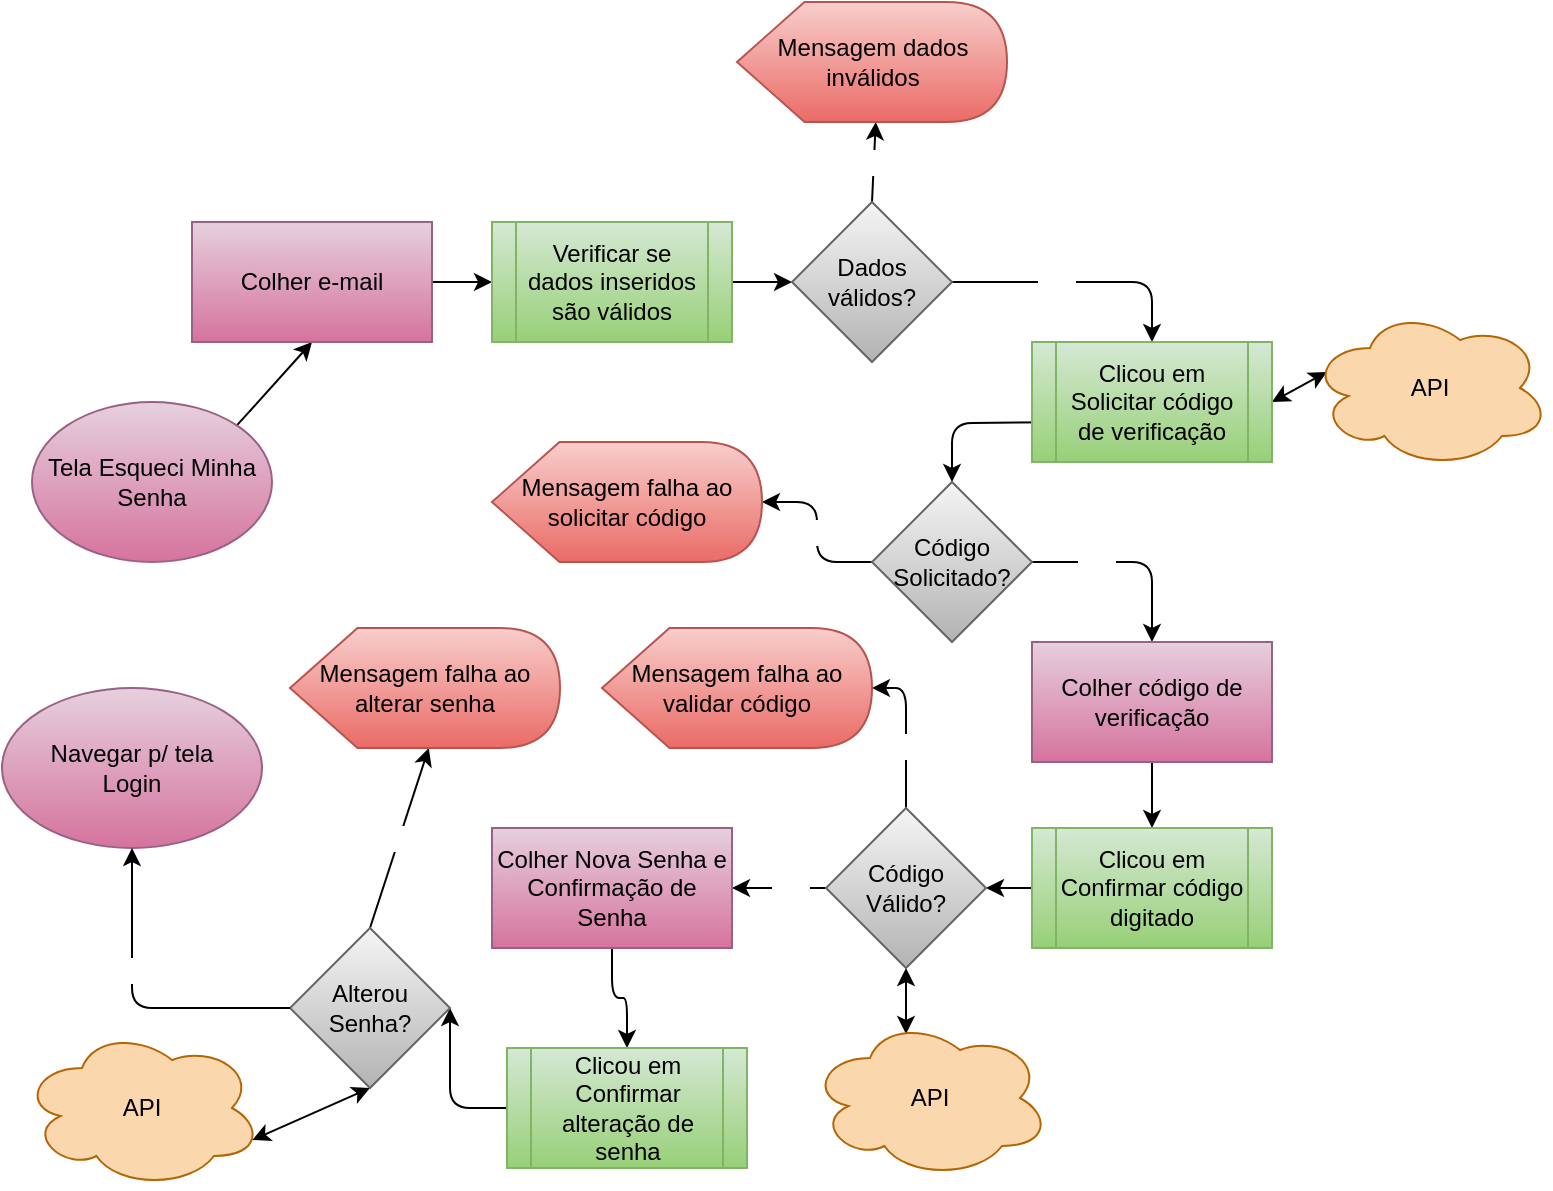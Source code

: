 <mxfile>
    <diagram id="hafGD2FYq9tdRyy5QDzc" name="Página-1">
        <mxGraphModel dx="802" dy="635" grid="1" gridSize="10" guides="1" tooltips="1" connect="1" arrows="1" fold="1" page="1" pageScale="1" pageWidth="827" pageHeight="1169" math="0" shadow="0">
            <root>
                <mxCell id="0"/>
                <mxCell id="1" parent="0"/>
                <mxCell id="21" value="" style="edgeStyle=none;html=1;fontColor=#000000;exitX=1;exitY=0;exitDx=0;exitDy=0;entryX=0.5;entryY=1;entryDx=0;entryDy=0;" parent="1" source="13" target="20" edge="1">
                    <mxGeometry relative="1" as="geometry"/>
                </mxCell>
                <mxCell id="13" value="Tela Esqueci Minha Senha" style="ellipse;whiteSpace=wrap;html=1;fillColor=#e6d0de;strokeColor=#996185;fontStyle=0;gradientColor=#d5739d;fontColor=#000000;" parent="1" vertex="1">
                    <mxGeometry x="21" y="217" width="120" height="80" as="geometry"/>
                </mxCell>
                <mxCell id="27" style="edgeStyle=none;html=1;exitX=1;exitY=0.5;exitDx=0;exitDy=0;entryX=0;entryY=0.5;entryDx=0;entryDy=0;fontColor=#000000;" parent="1" source="20" target="26" edge="1">
                    <mxGeometry relative="1" as="geometry"/>
                </mxCell>
                <mxCell id="20" value="Colher e-mail" style="whiteSpace=wrap;html=1;fillColor=#e6d0de;strokeColor=#996185;fontColor=#000000;fontStyle=0;gradientColor=#d5739d;" parent="1" vertex="1">
                    <mxGeometry x="101" y="127" width="120" height="60" as="geometry"/>
                </mxCell>
                <mxCell id="31" style="edgeStyle=none;html=1;entryX=0;entryY=0.5;entryDx=0;entryDy=0;fontColor=#000000;" parent="1" source="26" target="30" edge="1">
                    <mxGeometry relative="1" as="geometry"/>
                </mxCell>
                <mxCell id="26" value="Verificar se dados inseridos são válidos" style="shape=process;whiteSpace=wrap;html=1;backgroundOutline=1;fillColor=#d5e8d4;gradientColor=#97d077;strokeColor=#82b366;fontColor=#000000;" parent="1" vertex="1">
                    <mxGeometry x="251" y="127" width="120" height="60" as="geometry"/>
                </mxCell>
                <mxCell id="32" value="Sim" style="edgeStyle=orthogonalEdgeStyle;html=1;exitX=1;exitY=0.5;exitDx=0;exitDy=0;fontColor=#FFFFFF;entryX=0.5;entryY=0;entryDx=0;entryDy=0;" parent="1" source="30" target="36" edge="1">
                    <mxGeometry x="-0.2" relative="1" as="geometry">
                        <mxPoint x="521" y="157" as="targetPoint"/>
                        <mxPoint as="offset"/>
                    </mxGeometry>
                </mxCell>
                <mxCell id="33" value="Não" style="edgeStyle=none;html=1;fontColor=#FFFFFF;exitX=0.5;exitY=0;exitDx=0;exitDy=0;entryX=0;entryY=0;entryDx=69.375;entryDy=60;entryPerimeter=0;" parent="1" source="30" target="34" edge="1">
                    <mxGeometry relative="1" as="geometry">
                        <mxPoint x="581" y="117" as="targetPoint"/>
                        <mxPoint x="441" y="107" as="sourcePoint"/>
                        <mxPoint as="offset"/>
                    </mxGeometry>
                </mxCell>
                <mxCell id="30" value="Dados válidos?" style="rhombus;whiteSpace=wrap;html=1;fillColor=#f5f5f5;gradientColor=#b3b3b3;strokeColor=#666666;fontColor=#000000;" parent="1" vertex="1">
                    <mxGeometry x="401" y="117" width="80" height="80" as="geometry"/>
                </mxCell>
                <mxCell id="34" value="Mensagem dados inválidos" style="shape=display;whiteSpace=wrap;html=1;fillColor=#f8cecc;gradientColor=#ea6b66;strokeColor=#b85450;fontColor=#000000;" parent="1" vertex="1">
                    <mxGeometry x="373.5" y="17" width="135" height="60" as="geometry"/>
                </mxCell>
                <mxCell id="41" style="edgeStyle=orthogonalEdgeStyle;html=1;entryX=0.5;entryY=0;entryDx=0;entryDy=0;fontColor=#FFFFFF;" parent="1" target="37" edge="1">
                    <mxGeometry relative="1" as="geometry">
                        <mxPoint x="561" y="227" as="sourcePoint"/>
                    </mxGeometry>
                </mxCell>
                <mxCell id="51" style="edgeStyle=none;html=1;exitX=1;exitY=0.5;exitDx=0;exitDy=0;entryX=0.07;entryY=0.4;entryDx=0;entryDy=0;entryPerimeter=0;fontColor=#000000;startArrow=classic;startFill=1;" edge="1" parent="1" source="36" target="49">
                    <mxGeometry relative="1" as="geometry"/>
                </mxCell>
                <mxCell id="36" value="Clicou em Solicitar código de verificação" style="shape=process;whiteSpace=wrap;html=1;backgroundOutline=1;fillColor=#d5e8d4;gradientColor=#97d077;strokeColor=#82b366;fontColor=#000000;" parent="1" vertex="1">
                    <mxGeometry x="521" y="187" width="120" height="60" as="geometry"/>
                </mxCell>
                <mxCell id="42" value="Sim" style="edgeStyle=orthogonalEdgeStyle;html=1;fontColor=#FFFFFF;exitX=1;exitY=0.5;exitDx=0;exitDy=0;entryX=0.5;entryY=0;entryDx=0;entryDy=0;" parent="1" source="37" target="53" edge="1">
                    <mxGeometry x="-0.368" relative="1" as="geometry">
                        <mxPoint x="501" y="317" as="sourcePoint"/>
                        <Array as="points">
                            <mxPoint x="581" y="297"/>
                        </Array>
                        <mxPoint as="offset"/>
                        <mxPoint x="640" y="300" as="targetPoint"/>
                    </mxGeometry>
                </mxCell>
                <mxCell id="43" style="edgeStyle=orthogonalEdgeStyle;html=1;fontColor=#FFFFFF;entryX=1;entryY=0.5;entryDx=0;entryDy=0;entryPerimeter=0;exitX=0;exitY=0.5;exitDx=0;exitDy=0;" parent="1" source="37" target="44" edge="1">
                    <mxGeometry relative="1" as="geometry">
                        <mxPoint x="386" y="267" as="targetPoint"/>
                        <mxPoint x="440" y="300" as="sourcePoint"/>
                    </mxGeometry>
                </mxCell>
                <mxCell id="46" value="Não" style="edgeLabel;html=1;align=center;verticalAlign=middle;resizable=0;points=[];fontColor=#FFFFFF;" parent="43" vertex="1" connectable="0">
                    <mxGeometry x="0.012" y="4" relative="1" as="geometry">
                        <mxPoint x="1" as="offset"/>
                    </mxGeometry>
                </mxCell>
                <mxCell id="37" value="Código Solicitado?" style="rhombus;whiteSpace=wrap;html=1;fillColor=#f5f5f5;gradientColor=#b3b3b3;strokeColor=#666666;fontColor=#000000;" parent="1" vertex="1">
                    <mxGeometry x="441" y="257" width="80" height="80" as="geometry"/>
                </mxCell>
                <mxCell id="44" value="Mensagem falha ao solicitar código" style="shape=display;whiteSpace=wrap;html=1;fillColor=#f8cecc;gradientColor=#ea6b66;strokeColor=#b85450;fontColor=#000000;" parent="1" vertex="1">
                    <mxGeometry x="251" y="237" width="135" height="60" as="geometry"/>
                </mxCell>
                <mxCell id="49" value="API" style="ellipse;shape=cloud;whiteSpace=wrap;html=1;fillColor=#fad7ac;strokeColor=#b46504;fontColor=#000000;" vertex="1" parent="1">
                    <mxGeometry x="660" y="170" width="120" height="80" as="geometry"/>
                </mxCell>
                <mxCell id="52" value="Navegar p/ tela&lt;br&gt;Login" style="ellipse;whiteSpace=wrap;html=1;fillColor=#e6d0de;strokeColor=#996185;gradientColor=#d5739d;fontColor=#000000;" vertex="1" parent="1">
                    <mxGeometry x="6" y="360" width="130" height="80" as="geometry"/>
                </mxCell>
                <mxCell id="56" style="edgeStyle=none;html=1;exitX=0.5;exitY=1;exitDx=0;exitDy=0;entryX=0.5;entryY=0;entryDx=0;entryDy=0;fontColor=#000000;" edge="1" parent="1" source="53" target="55">
                    <mxGeometry relative="1" as="geometry"/>
                </mxCell>
                <mxCell id="53" value="Colher código de verificação" style="whiteSpace=wrap;html=1;fillColor=#e6d0de;strokeColor=#996185;fontColor=#000000;fontStyle=0;gradientColor=#d5739d;" vertex="1" parent="1">
                    <mxGeometry x="521" y="337" width="120" height="60" as="geometry"/>
                </mxCell>
                <mxCell id="58" style="edgeStyle=none;html=1;entryX=1;entryY=0.5;entryDx=0;entryDy=0;fontColor=#000000;" edge="1" parent="1" source="55" target="57">
                    <mxGeometry relative="1" as="geometry"/>
                </mxCell>
                <mxCell id="55" value="Clicou em Confirmar código digitado" style="shape=process;whiteSpace=wrap;html=1;backgroundOutline=1;fillColor=#d5e8d4;gradientColor=#97d077;strokeColor=#82b366;fontColor=#000000;" vertex="1" parent="1">
                    <mxGeometry x="521" y="430" width="120" height="60" as="geometry"/>
                </mxCell>
                <mxCell id="60" style="edgeStyle=none;html=1;exitX=0.5;exitY=1;exitDx=0;exitDy=0;entryX=0.4;entryY=0.1;entryDx=0;entryDy=0;entryPerimeter=0;fontColor=#000000;startArrow=classic;startFill=1;" edge="1" parent="1" source="57" target="59">
                    <mxGeometry relative="1" as="geometry"/>
                </mxCell>
                <mxCell id="61" value="Não" style="edgeStyle=orthogonalEdgeStyle;html=1;fontColor=#FFFFFF;startArrow=none;startFill=0;entryX=1;entryY=0.5;entryDx=0;entryDy=0;entryPerimeter=0;exitX=0.5;exitY=0;exitDx=0;exitDy=0;" edge="1" parent="1" source="57" target="62">
                    <mxGeometry x="-0.2" relative="1" as="geometry">
                        <mxPoint x="410" y="380" as="targetPoint"/>
                        <mxPoint as="offset"/>
                    </mxGeometry>
                </mxCell>
                <mxCell id="64" value="Sim" style="edgeStyle=orthogonalEdgeStyle;html=1;exitX=0;exitY=0.5;exitDx=0;exitDy=0;entryX=1;entryY=0.5;entryDx=0;entryDy=0;fontColor=#FFFFFF;startArrow=none;startFill=0;" edge="1" parent="1" source="57" target="63">
                    <mxGeometry x="-0.234" relative="1" as="geometry">
                        <mxPoint as="offset"/>
                    </mxGeometry>
                </mxCell>
                <mxCell id="57" value="Código Válido?" style="rhombus;whiteSpace=wrap;html=1;fillColor=#f5f5f5;gradientColor=#b3b3b3;strokeColor=#666666;fontColor=#000000;" vertex="1" parent="1">
                    <mxGeometry x="418" y="420" width="80" height="80" as="geometry"/>
                </mxCell>
                <mxCell id="59" value="API" style="ellipse;shape=cloud;whiteSpace=wrap;html=1;fillColor=#fad7ac;strokeColor=#b46504;fontColor=#000000;" vertex="1" parent="1">
                    <mxGeometry x="410" y="525" width="120" height="80" as="geometry"/>
                </mxCell>
                <mxCell id="62" value="Mensagem falha ao validar código" style="shape=display;whiteSpace=wrap;html=1;fillColor=#f8cecc;gradientColor=#ea6b66;strokeColor=#b85450;fontColor=#000000;" vertex="1" parent="1">
                    <mxGeometry x="306" y="330" width="135" height="60" as="geometry"/>
                </mxCell>
                <mxCell id="66" style="edgeStyle=orthogonalEdgeStyle;html=1;exitX=0.5;exitY=1;exitDx=0;exitDy=0;entryX=0.5;entryY=0;entryDx=0;entryDy=0;fontColor=#FFFFFF;startArrow=none;startFill=0;" edge="1" parent="1" source="63" target="65">
                    <mxGeometry relative="1" as="geometry"/>
                </mxCell>
                <mxCell id="63" value="Colher Nova Senha e Confirmação de Senha" style="whiteSpace=wrap;html=1;fillColor=#e6d0de;strokeColor=#996185;fontColor=#000000;fontStyle=0;gradientColor=#d5739d;" vertex="1" parent="1">
                    <mxGeometry x="251" y="430" width="120" height="60" as="geometry"/>
                </mxCell>
                <mxCell id="68" style="edgeStyle=orthogonalEdgeStyle;html=1;exitX=0;exitY=0.5;exitDx=0;exitDy=0;fontColor=#FFFFFF;startArrow=none;startFill=0;entryX=1;entryY=0.5;entryDx=0;entryDy=0;" edge="1" parent="1" source="65" target="69">
                    <mxGeometry relative="1" as="geometry">
                        <mxPoint x="230" y="570" as="targetPoint"/>
                        <Array as="points">
                            <mxPoint x="230" y="570"/>
                        </Array>
                    </mxGeometry>
                </mxCell>
                <mxCell id="65" value="Clicou em Confirmar alteração de senha" style="shape=process;whiteSpace=wrap;html=1;backgroundOutline=1;fillColor=#d5e8d4;gradientColor=#97d077;strokeColor=#82b366;fontColor=#000000;" vertex="1" parent="1">
                    <mxGeometry x="258.5" y="540" width="120" height="60" as="geometry"/>
                </mxCell>
                <mxCell id="67" value="API" style="ellipse;shape=cloud;whiteSpace=wrap;html=1;fillColor=#fad7ac;strokeColor=#b46504;fontColor=#000000;" vertex="1" parent="1">
                    <mxGeometry x="16" y="530" width="120" height="80" as="geometry"/>
                </mxCell>
                <mxCell id="70" style="html=1;entryX=0.96;entryY=0.7;entryDx=0;entryDy=0;entryPerimeter=0;fontColor=#FFFFFF;startArrow=classic;startFill=1;exitX=0.5;exitY=1;exitDx=0;exitDy=0;" edge="1" parent="1" source="69" target="67">
                    <mxGeometry relative="1" as="geometry">
                        <Array as="points"/>
                    </mxGeometry>
                </mxCell>
                <mxCell id="72" value="Não" style="edgeStyle=none;html=1;exitX=0.5;exitY=0;exitDx=0;exitDy=0;fontColor=#FFFFFF;startArrow=none;startFill=0;entryX=0;entryY=0;entryDx=69.375;entryDy=60;entryPerimeter=0;" edge="1" parent="1" source="69" target="73">
                    <mxGeometry relative="1" as="geometry">
                        <mxPoint x="190" y="420" as="targetPoint"/>
                    </mxGeometry>
                </mxCell>
                <mxCell id="69" value="Alterou&lt;br&gt;Senha?" style="rhombus;whiteSpace=wrap;html=1;fillColor=#f5f5f5;gradientColor=#b3b3b3;strokeColor=#666666;fontColor=#000000;" vertex="1" parent="1">
                    <mxGeometry x="150" y="480" width="80" height="80" as="geometry"/>
                </mxCell>
                <mxCell id="71" value="Sim" style="edgeStyle=orthogonalEdgeStyle;html=1;fontColor=#FFFFFF;startArrow=none;startFill=0;entryX=0.5;entryY=1;entryDx=0;entryDy=0;exitX=0;exitY=0.5;exitDx=0;exitDy=0;" edge="1" parent="1" source="69" target="52">
                    <mxGeometry x="0.24" y="1" relative="1" as="geometry">
                        <mxPoint x="221" y="457" as="sourcePoint"/>
                        <mxPoint x="181.5" y="397" as="targetPoint"/>
                        <mxPoint as="offset"/>
                    </mxGeometry>
                </mxCell>
                <mxCell id="73" value="Mensagem falha ao alterar senha" style="shape=display;whiteSpace=wrap;html=1;fillColor=#f8cecc;gradientColor=#ea6b66;strokeColor=#b85450;fontColor=#000000;" vertex="1" parent="1">
                    <mxGeometry x="150" y="330" width="135" height="60" as="geometry"/>
                </mxCell>
            </root>
        </mxGraphModel>
    </diagram>
</mxfile>